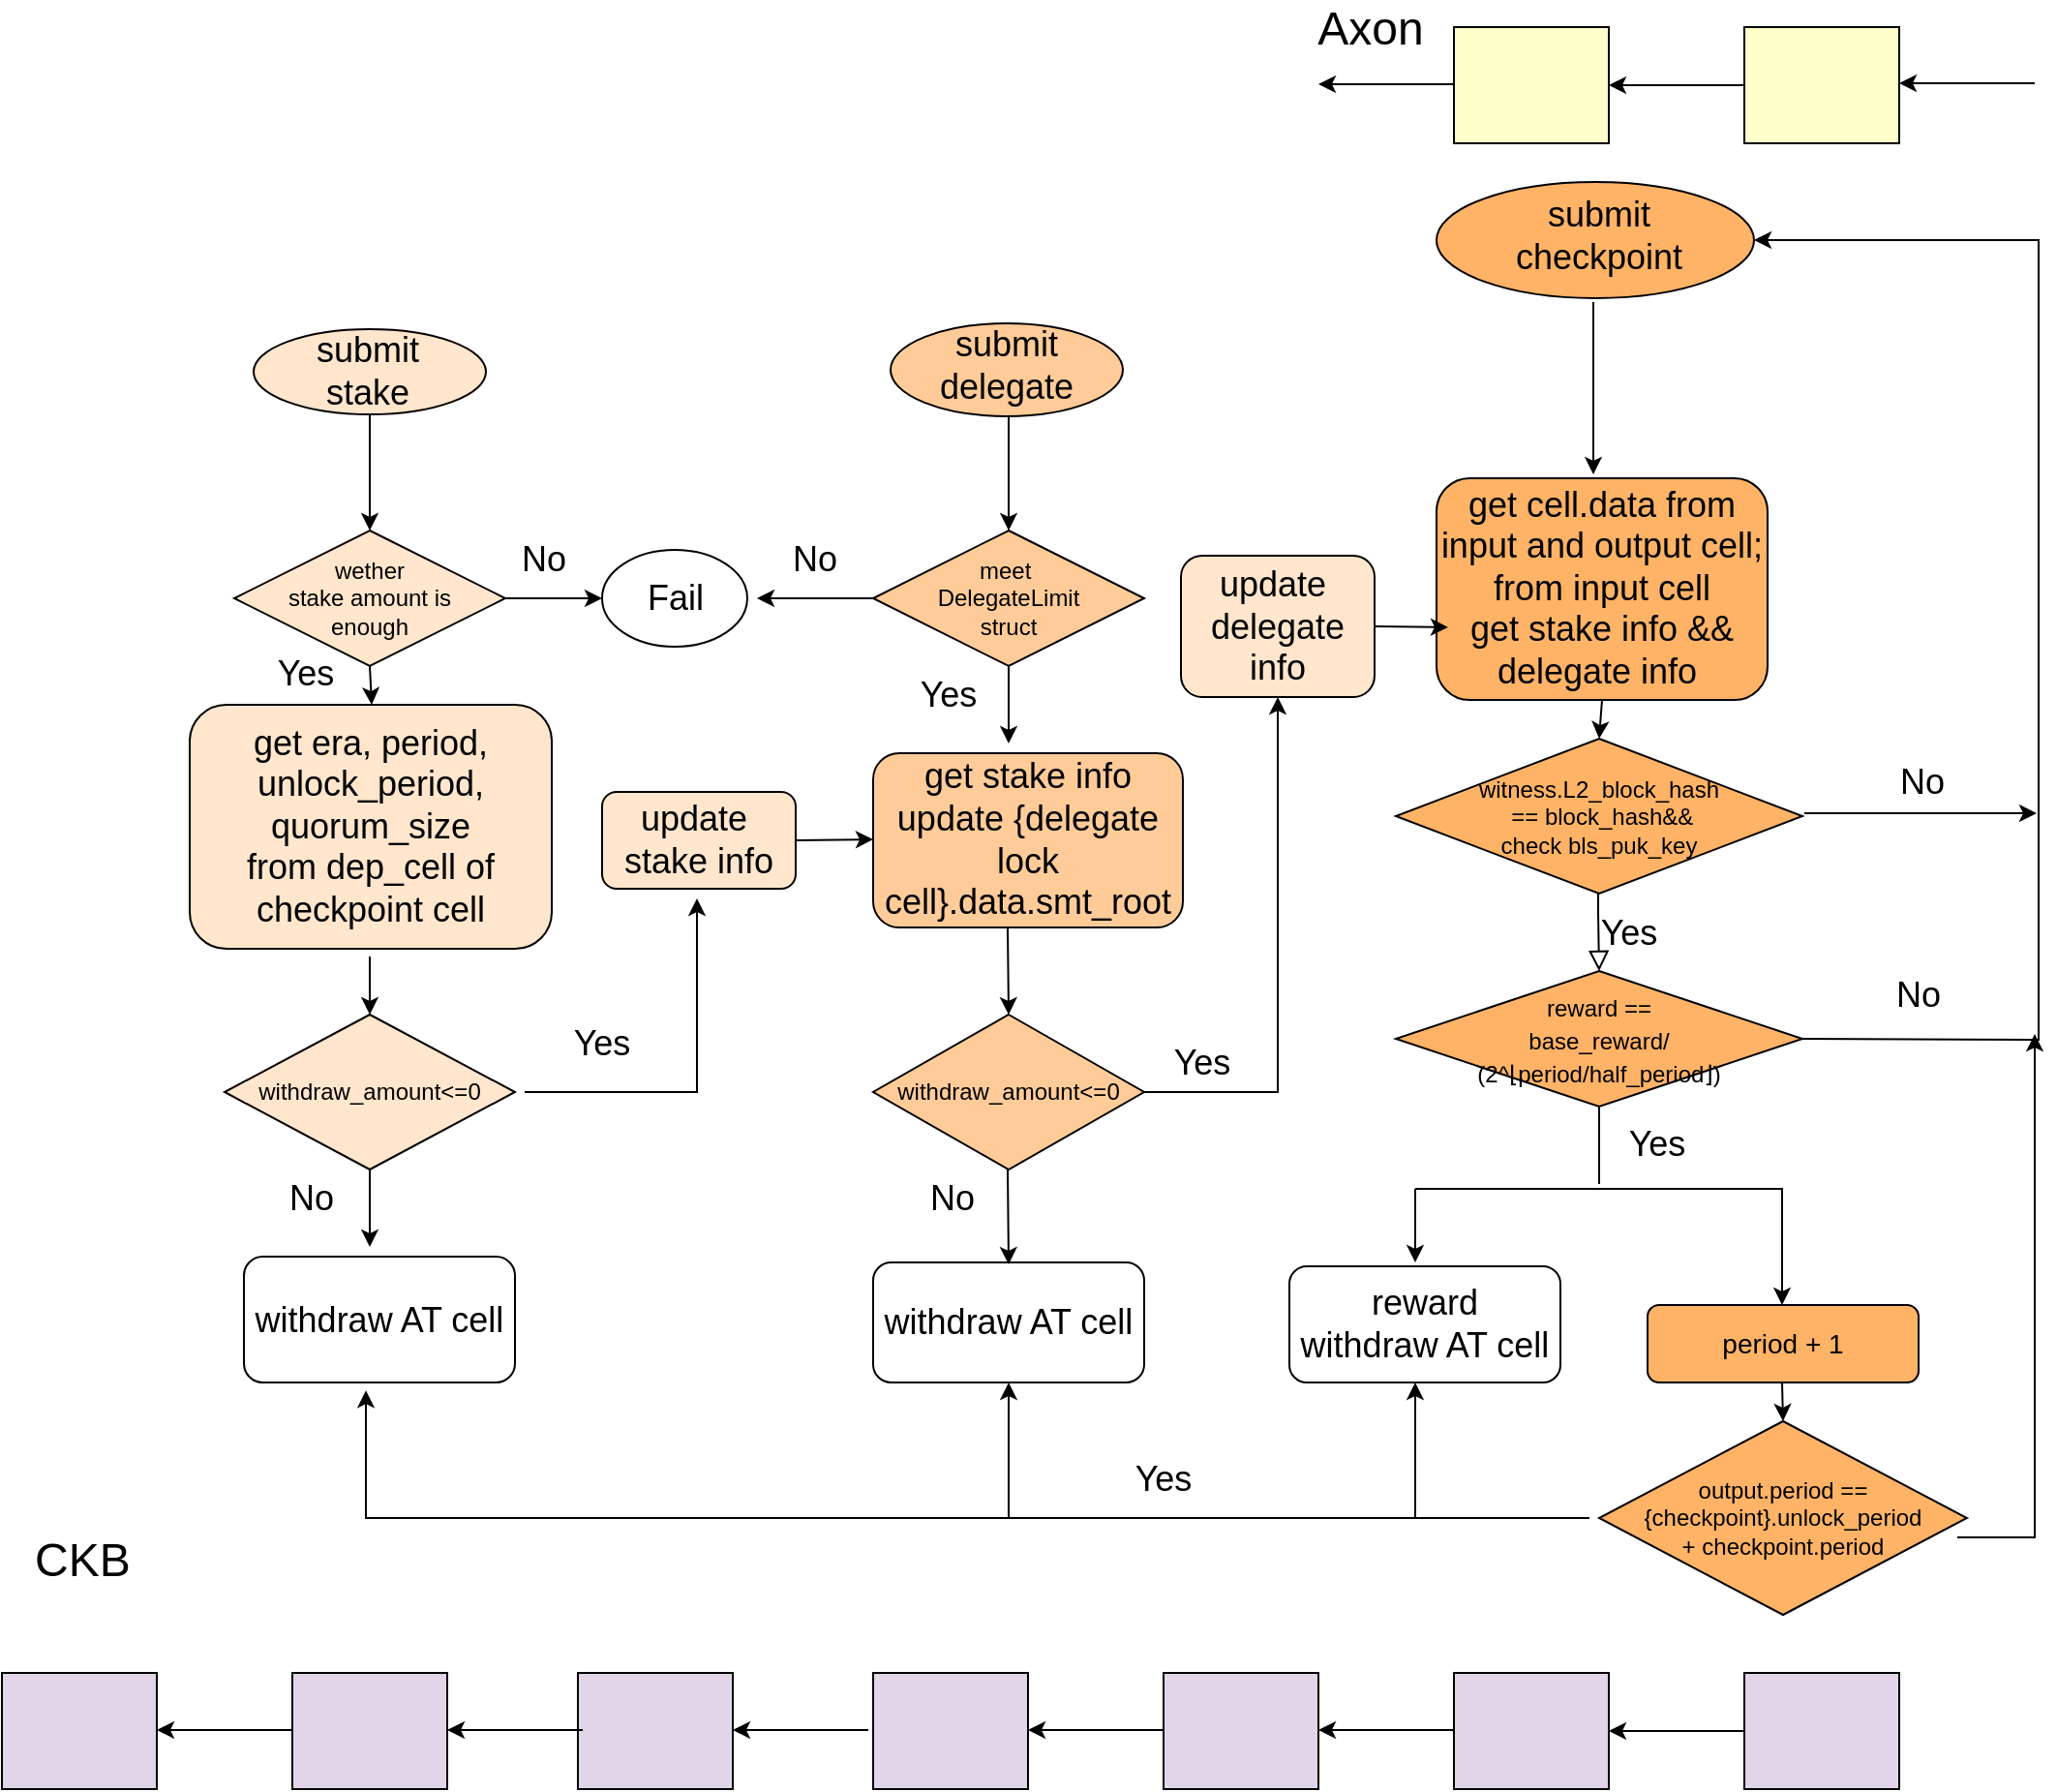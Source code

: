 <mxfile version="20.8.16" type="github">
  <diagram id="C5RBs43oDa-KdzZeNtuy" name="Page-1">
    <mxGraphModel dx="1477" dy="826" grid="0" gridSize="10" guides="0" tooltips="1" connect="1" arrows="1" fold="1" page="0" pageScale="1" pageWidth="827" pageHeight="1169" math="0" shadow="0">
      <root>
        <mxCell id="WIyWlLk6GJQsqaUBKTNV-0" />
        <mxCell id="WIyWlLk6GJQsqaUBKTNV-1" parent="WIyWlLk6GJQsqaUBKTNV-0" />
        <mxCell id="JFZDc9M5QBFUGFOhNHaX-1" value="" style="ellipse;whiteSpace=wrap;html=1;fillColor=#FFB366;" parent="WIyWlLk6GJQsqaUBKTNV-1" vertex="1">
          <mxGeometry x="501" y="-100" width="164" height="60" as="geometry" />
        </mxCell>
        <mxCell id="JFZDc9M5QBFUGFOhNHaX-2" value="&lt;font style=&quot;font-size: 18px;&quot;&gt;submit&lt;br&gt;checkpoint&lt;/font&gt;" style="text;strokeColor=none;align=center;fillColor=none;html=1;verticalAlign=middle;whiteSpace=wrap;rounded=0;" parent="WIyWlLk6GJQsqaUBKTNV-1" vertex="1">
          <mxGeometry x="530" y="-100" width="110" height="56" as="geometry" />
        </mxCell>
        <mxCell id="JFZDc9M5QBFUGFOhNHaX-8" value="" style="rhombus;whiteSpace=wrap;html=1;fillColor=#FFB366;" parent="WIyWlLk6GJQsqaUBKTNV-1" vertex="1">
          <mxGeometry x="480" y="187.5" width="210" height="80" as="geometry" />
        </mxCell>
        <mxCell id="JFZDc9M5QBFUGFOhNHaX-7" value="witness.L2_block_hash&lt;br&gt;&amp;nbsp;==&amp;nbsp;block_hash&amp;amp;&amp;amp;&lt;br&gt;check&amp;nbsp;bls_puk_key" style="text;strokeColor=none;align=center;fillColor=none;html=1;verticalAlign=middle;whiteSpace=wrap;rounded=0;" parent="WIyWlLk6GJQsqaUBKTNV-1" vertex="1">
          <mxGeometry x="500" y="187.5" width="170" height="80" as="geometry" />
        </mxCell>
        <mxCell id="JFZDc9M5QBFUGFOhNHaX-15" value="" style="rhombus;whiteSpace=wrap;html=1;fontSize=14;fillColor=#FFB366;" parent="WIyWlLk6GJQsqaUBKTNV-1" vertex="1">
          <mxGeometry x="480" y="307.5" width="210" height="70" as="geometry" />
        </mxCell>
        <mxCell id="JFZDc9M5QBFUGFOhNHaX-16" value="&lt;font style=&quot;font-size: 12px;&quot;&gt;reward == base_reward/ (2^⌊period/half_period⌋)&lt;/font&gt;" style="text;strokeColor=none;align=center;fillColor=none;html=1;verticalAlign=middle;whiteSpace=wrap;rounded=0;fontSize=14;" parent="WIyWlLk6GJQsqaUBKTNV-1" vertex="1">
          <mxGeometry x="555" y="327.5" width="60" height="30" as="geometry" />
        </mxCell>
        <mxCell id="JFZDc9M5QBFUGFOhNHaX-29" value="&lt;font style=&quot;font-size: 18px;&quot;&gt;Yes&lt;/font&gt;" style="edgeStyle=orthogonalEdgeStyle;rounded=0;html=1;jettySize=auto;orthogonalLoop=1;fontSize=11;endArrow=block;endFill=0;endSize=8;strokeWidth=1;shadow=0;labelBackgroundColor=none;" parent="WIyWlLk6GJQsqaUBKTNV-1" edge="1">
          <mxGeometry x="0.013" y="15" relative="1" as="geometry">
            <mxPoint as="offset" />
            <mxPoint x="584.5" y="267.5" as="sourcePoint" />
            <mxPoint x="585" y="307.5" as="targetPoint" />
            <Array as="points">
              <mxPoint x="585" y="277.5" />
              <mxPoint x="585" y="277.5" />
            </Array>
          </mxGeometry>
        </mxCell>
        <mxCell id="JFZDc9M5QBFUGFOhNHaX-38" value="" style="ellipse;whiteSpace=wrap;html=1;rounded=0;fontFamily=Helvetica;fontSize=12;fontColor=default;fillColor=#FFE6CC;gradientColor=none;" parent="WIyWlLk6GJQsqaUBKTNV-1" vertex="1">
          <mxGeometry x="-110" y="-24" width="120" height="44" as="geometry" />
        </mxCell>
        <mxCell id="JFZDc9M5QBFUGFOhNHaX-39" value="&lt;font style=&quot;font-size: 18px;&quot;&gt;submit&lt;br&gt;stake&lt;/font&gt;" style="text;strokeColor=none;align=center;fillColor=none;html=1;verticalAlign=middle;whiteSpace=wrap;rounded=0;fontSize=12;fontFamily=Helvetica;fontColor=default;" parent="WIyWlLk6GJQsqaUBKTNV-1" vertex="1">
          <mxGeometry x="-81" y="-20" width="60" height="35" as="geometry" />
        </mxCell>
        <mxCell id="JFZDc9M5QBFUGFOhNHaX-41" value="&lt;font style=&quot;&quot;&gt;&lt;font style=&quot;font-size: 18px;&quot;&gt;&lt;font style=&quot;&quot;&gt;get cell.data from&lt;br&gt;input and output cell;&lt;br&gt;&lt;/font&gt;from input cell&lt;br&gt;get stake info &amp;amp;&amp;amp;&lt;br&gt;delegate info&amp;nbsp;&lt;/font&gt;&lt;br&gt;&lt;/font&gt;" style="rounded=1;whiteSpace=wrap;html=1;fontSize=12;glass=0;strokeWidth=1;shadow=0;fillColor=#FFB366;" parent="WIyWlLk6GJQsqaUBKTNV-1" vertex="1">
          <mxGeometry x="501" y="53" width="171" height="114.5" as="geometry" />
        </mxCell>
        <mxCell id="JFZDc9M5QBFUGFOhNHaX-43" value="" style="endArrow=classic;html=1;rounded=0;fontSize=12;" parent="WIyWlLk6GJQsqaUBKTNV-1" edge="1">
          <mxGeometry width="50" height="50" relative="1" as="geometry">
            <mxPoint x="582" y="-38" as="sourcePoint" />
            <mxPoint x="582" y="51" as="targetPoint" />
          </mxGeometry>
        </mxCell>
        <mxCell id="JFZDc9M5QBFUGFOhNHaX-45" value="" style="ellipse;whiteSpace=wrap;html=1;rounded=0;fontFamily=Helvetica;fontSize=12;fontColor=default;fillColor=#FFCC99;gradientColor=none;" parent="WIyWlLk6GJQsqaUBKTNV-1" vertex="1">
          <mxGeometry x="219" y="-27" width="120" height="48" as="geometry" />
        </mxCell>
        <mxCell id="JFZDc9M5QBFUGFOhNHaX-46" value="&lt;font style=&quot;font-size: 18px;&quot;&gt;submit&lt;br&gt;delegate&lt;/font&gt;" style="text;strokeColor=none;align=center;fillColor=none;html=1;verticalAlign=middle;whiteSpace=wrap;rounded=0;fontSize=12;fontFamily=Helvetica;fontColor=default;" parent="WIyWlLk6GJQsqaUBKTNV-1" vertex="1">
          <mxGeometry x="249" y="-22.5" width="60" height="35" as="geometry" />
        </mxCell>
        <mxCell id="JFZDc9M5QBFUGFOhNHaX-50" value="&lt;font style=&quot;&quot;&gt;&lt;font style=&quot;font-size: 18px;&quot;&gt;get&amp;nbsp;era, period, unlock_period,&lt;br&gt;quorum_size&lt;br&gt;from dep_cell of&lt;br&gt;checkpoint cell&lt;/font&gt;&lt;br&gt;&lt;/font&gt;" style="rounded=1;whiteSpace=wrap;html=1;fontSize=12;glass=0;strokeWidth=1;shadow=0;fillColor=#FFE6CC;" parent="WIyWlLk6GJQsqaUBKTNV-1" vertex="1">
          <mxGeometry x="-143" y="170" width="187" height="126" as="geometry" />
        </mxCell>
        <mxCell id="JFZDc9M5QBFUGFOhNHaX-51" value="withdraw_amount&amp;lt;=0" style="rhombus;whiteSpace=wrap;html=1;rounded=0;fontFamily=Helvetica;fontSize=12;fontColor=default;fillColor=#FFE6CC;gradientColor=none;" parent="WIyWlLk6GJQsqaUBKTNV-1" vertex="1">
          <mxGeometry x="-125" y="330" width="150" height="80" as="geometry" />
        </mxCell>
        <mxCell id="JFZDc9M5QBFUGFOhNHaX-53" value="&lt;font style=&quot;&quot;&gt;&lt;font style=&quot;font-size: 18px;&quot;&gt;withdraw AT cell&lt;/font&gt;&lt;br&gt;&lt;/font&gt;" style="rounded=1;whiteSpace=wrap;html=1;fontSize=12;glass=0;strokeWidth=1;shadow=0;" parent="WIyWlLk6GJQsqaUBKTNV-1" vertex="1">
          <mxGeometry x="-115" y="455" width="140" height="65" as="geometry" />
        </mxCell>
        <mxCell id="JFZDc9M5QBFUGFOhNHaX-57" value="&lt;font style=&quot;&quot;&gt;&lt;font style=&quot;font-size: 18px;&quot;&gt;update&amp;nbsp;&lt;br&gt;stake info&lt;/font&gt;&lt;br&gt;&lt;/font&gt;" style="rounded=1;whiteSpace=wrap;html=1;fontSize=12;glass=0;strokeWidth=1;shadow=0;fillColor=#FFE6CC;" parent="WIyWlLk6GJQsqaUBKTNV-1" vertex="1">
          <mxGeometry x="70" y="215" width="100" height="50" as="geometry" />
        </mxCell>
        <mxCell id="JFZDc9M5QBFUGFOhNHaX-58" value="&lt;font style=&quot;&quot;&gt;&lt;font style=&quot;font-size: 18px;&quot;&gt;get stake info&lt;br&gt;update {delegate lock cell}.data.smt_root&lt;/font&gt;&lt;br&gt;&lt;/font&gt;" style="rounded=1;whiteSpace=wrap;html=1;fontSize=12;glass=0;strokeWidth=1;shadow=0;fillColor=#FFCC99;" parent="WIyWlLk6GJQsqaUBKTNV-1" vertex="1">
          <mxGeometry x="210" y="195" width="160" height="90" as="geometry" />
        </mxCell>
        <mxCell id="JFZDc9M5QBFUGFOhNHaX-63" value="" style="endArrow=classic;html=1;rounded=0;fontSize=12;" parent="WIyWlLk6GJQsqaUBKTNV-1" edge="1">
          <mxGeometry width="50" height="50" relative="1" as="geometry">
            <mxPoint x="770" y="600" as="sourcePoint" />
            <mxPoint x="810" y="340" as="targetPoint" />
            <Array as="points">
              <mxPoint x="810" y="600" />
            </Array>
          </mxGeometry>
        </mxCell>
        <mxCell id="JFZDc9M5QBFUGFOhNHaX-64" value="" style="endArrow=classic;html=1;rounded=0;fontSize=12;" parent="WIyWlLk6GJQsqaUBKTNV-1" edge="1">
          <mxGeometry width="50" height="50" relative="1" as="geometry">
            <mxPoint x="170" y="240" as="sourcePoint" />
            <mxPoint x="210" y="239.5" as="targetPoint" />
          </mxGeometry>
        </mxCell>
        <mxCell id="JFZDc9M5QBFUGFOhNHaX-66" value="meet&amp;nbsp;&lt;br&gt;DelegateLimit&lt;br&gt;struct" style="rhombus;whiteSpace=wrap;html=1;rounded=0;fontFamily=Helvetica;fontSize=12;fontColor=default;fillColor=#FFCC99;gradientColor=none;" parent="WIyWlLk6GJQsqaUBKTNV-1" vertex="1">
          <mxGeometry x="210" y="80" width="140" height="70" as="geometry" />
        </mxCell>
        <mxCell id="JFZDc9M5QBFUGFOhNHaX-67" value="" style="endArrow=classic;html=1;rounded=0;fontFamily=Helvetica;fontSize=12;fontColor=default;entryX=0.5;entryY=0;entryDx=0;entryDy=0;" parent="WIyWlLk6GJQsqaUBKTNV-1" target="JFZDc9M5QBFUGFOhNHaX-66" edge="1">
          <mxGeometry width="50" height="50" relative="1" as="geometry">
            <mxPoint x="280" y="21" as="sourcePoint" />
            <mxPoint x="250" y="60" as="targetPoint" />
          </mxGeometry>
        </mxCell>
        <mxCell id="JFZDc9M5QBFUGFOhNHaX-68" value="" style="endArrow=classic;html=1;rounded=0;fontFamily=Helvetica;fontSize=12;fontColor=default;entryX=0.5;entryY=0;entryDx=0;entryDy=0;exitX=0.5;exitY=1;exitDx=0;exitDy=0;" parent="WIyWlLk6GJQsqaUBKTNV-1" edge="1" source="JFZDc9M5QBFUGFOhNHaX-38">
          <mxGeometry width="50" height="50" relative="1" as="geometry">
            <mxPoint x="-50" y="29" as="sourcePoint" />
            <mxPoint x="-50" y="80" as="targetPoint" />
          </mxGeometry>
        </mxCell>
        <mxCell id="JFZDc9M5QBFUGFOhNHaX-71" value="" style="ellipse;whiteSpace=wrap;html=1;rounded=0;fontFamily=Helvetica;fontSize=12;fontColor=default;fillColor=#FFFFFF;gradientColor=none;" parent="WIyWlLk6GJQsqaUBKTNV-1" vertex="1">
          <mxGeometry x="70" y="90" width="75" height="50" as="geometry" />
        </mxCell>
        <mxCell id="JFZDc9M5QBFUGFOhNHaX-72" value="&lt;font style=&quot;font-size: 18px;&quot;&gt;Fail&lt;/font&gt;" style="text;strokeColor=none;align=center;fillColor=none;html=1;verticalAlign=middle;whiteSpace=wrap;rounded=0;fontSize=12;fontFamily=Helvetica;fontColor=default;" parent="WIyWlLk6GJQsqaUBKTNV-1" vertex="1">
          <mxGeometry x="77.5" y="100" width="60" height="30" as="geometry" />
        </mxCell>
        <mxCell id="JFZDc9M5QBFUGFOhNHaX-76" value="" style="endArrow=classic;html=1;rounded=0;fontSize=12;entryX=0.5;entryY=0;entryDx=0;entryDy=0;" parent="WIyWlLk6GJQsqaUBKTNV-1" target="JFZDc9M5QBFUGFOhNHaX-51" edge="1">
          <mxGeometry width="50" height="50" relative="1" as="geometry">
            <mxPoint x="-50" y="300" as="sourcePoint" />
            <mxPoint x="-50" y="200" as="targetPoint" />
          </mxGeometry>
        </mxCell>
        <mxCell id="JFZDc9M5QBFUGFOhNHaX-77" value="withdraw_amount&amp;lt;=0" style="rhombus;whiteSpace=wrap;html=1;rounded=0;fontFamily=Helvetica;fontSize=12;fontColor=default;fillColor=#FFCC99;gradientColor=none;" parent="WIyWlLk6GJQsqaUBKTNV-1" vertex="1">
          <mxGeometry x="210" y="330" width="140" height="80" as="geometry" />
        </mxCell>
        <mxCell id="JFZDc9M5QBFUGFOhNHaX-78" value="&lt;font style=&quot;font-size: 18px;&quot;&gt;Yes&lt;/font&gt;" style="text;strokeColor=none;align=center;fillColor=none;html=1;verticalAlign=middle;whiteSpace=wrap;rounded=0;fontSize=12;fontFamily=Helvetica;fontColor=default;" parent="WIyWlLk6GJQsqaUBKTNV-1" vertex="1">
          <mxGeometry x="350" y="340" width="60" height="30" as="geometry" />
        </mxCell>
        <mxCell id="JFZDc9M5QBFUGFOhNHaX-79" value="" style="endArrow=classic;html=1;rounded=0;fontSize=12;" parent="WIyWlLk6GJQsqaUBKTNV-1" edge="1">
          <mxGeometry width="50" height="50" relative="1" as="geometry">
            <mxPoint x="279.5" y="285" as="sourcePoint" />
            <mxPoint x="280" y="330" as="targetPoint" />
          </mxGeometry>
        </mxCell>
        <mxCell id="JFZDc9M5QBFUGFOhNHaX-81" value="&lt;font style=&quot;&quot;&gt;&lt;font style=&quot;font-size: 18px;&quot;&gt;withdraw AT cell&lt;/font&gt;&lt;br&gt;&lt;/font&gt;" style="rounded=1;whiteSpace=wrap;html=1;fontSize=12;glass=0;strokeWidth=1;shadow=0;" parent="WIyWlLk6GJQsqaUBKTNV-1" vertex="1">
          <mxGeometry x="210" y="458" width="140" height="62" as="geometry" />
        </mxCell>
        <mxCell id="JFZDc9M5QBFUGFOhNHaX-82" value="" style="endArrow=classic;html=1;rounded=0;fontSize=12;entryX=0.5;entryY=1;entryDx=0;entryDy=0;" parent="WIyWlLk6GJQsqaUBKTNV-1" target="JFZDc9M5QBFUGFOhNHaX-81" edge="1">
          <mxGeometry width="50" height="50" relative="1" as="geometry">
            <mxPoint x="280" y="590" as="sourcePoint" />
            <mxPoint x="-290" y="500" as="targetPoint" />
          </mxGeometry>
        </mxCell>
        <mxCell id="JFZDc9M5QBFUGFOhNHaX-83" value="" style="rhombus;whiteSpace=wrap;html=1;rounded=0;fontFamily=Helvetica;fontSize=12;fontColor=default;fillColor=#FFB366;gradientColor=none;" parent="WIyWlLk6GJQsqaUBKTNV-1" vertex="1">
          <mxGeometry x="585" y="540" width="190" height="100" as="geometry" />
        </mxCell>
        <mxCell id="JFZDc9M5QBFUGFOhNHaX-86" value="&lt;font style=&quot;font-size: 18px;&quot;&gt;Yes&lt;/font&gt;" style="text;strokeColor=none;align=center;fillColor=none;html=1;verticalAlign=middle;whiteSpace=wrap;rounded=0;fontSize=12;fontFamily=Helvetica;fontColor=default;" parent="WIyWlLk6GJQsqaUBKTNV-1" vertex="1">
          <mxGeometry x="330" y="555" width="60" height="30" as="geometry" />
        </mxCell>
        <mxCell id="JFZDc9M5QBFUGFOhNHaX-97" value="" style="rounded=0;whiteSpace=wrap;html=1;fontFamily=Helvetica;fontSize=12;fontColor=default;fillColor=#FFFFCC;gradientColor=none;" parent="WIyWlLk6GJQsqaUBKTNV-1" vertex="1">
          <mxGeometry x="510" y="-180" width="80" height="60" as="geometry" />
        </mxCell>
        <mxCell id="JFZDc9M5QBFUGFOhNHaX-98" value="" style="rounded=0;whiteSpace=wrap;html=1;fontFamily=Helvetica;fontSize=12;fontColor=default;fillColor=#FFFFCC;gradientColor=none;" parent="WIyWlLk6GJQsqaUBKTNV-1" vertex="1">
          <mxGeometry x="660" y="-180" width="80" height="60" as="geometry" />
        </mxCell>
        <mxCell id="JFZDc9M5QBFUGFOhNHaX-105" value="" style="endArrow=classic;html=1;rounded=0;fontFamily=Helvetica;fontSize=12;fontColor=default;" parent="WIyWlLk6GJQsqaUBKTNV-1" edge="1">
          <mxGeometry width="50" height="50" relative="1" as="geometry">
            <mxPoint x="510" y="-150.5" as="sourcePoint" />
            <mxPoint x="440" y="-150.5" as="targetPoint" />
          </mxGeometry>
        </mxCell>
        <mxCell id="JFZDc9M5QBFUGFOhNHaX-106" value="" style="endArrow=classic;html=1;rounded=0;fontFamily=Helvetica;fontSize=12;fontColor=default;" parent="WIyWlLk6GJQsqaUBKTNV-1" edge="1">
          <mxGeometry width="50" height="50" relative="1" as="geometry">
            <mxPoint x="660" y="-150" as="sourcePoint" />
            <mxPoint x="590" y="-150" as="targetPoint" />
          </mxGeometry>
        </mxCell>
        <mxCell id="JFZDc9M5QBFUGFOhNHaX-107" value="&lt;font style=&quot;font-size: 24px;&quot;&gt;Axon&lt;/font&gt;" style="text;strokeColor=none;align=center;fillColor=none;html=1;verticalAlign=middle;whiteSpace=wrap;rounded=0;fontSize=12;fontFamily=Helvetica;fontColor=default;" parent="WIyWlLk6GJQsqaUBKTNV-1" vertex="1">
          <mxGeometry x="437" y="-194" width="60" height="30" as="geometry" />
        </mxCell>
        <mxCell id="JFZDc9M5QBFUGFOhNHaX-109" value="" style="rounded=0;whiteSpace=wrap;html=1;fontFamily=Helvetica;fontSize=12;fontColor=default;fillColor=#E1D5E7;gradientColor=none;" parent="WIyWlLk6GJQsqaUBKTNV-1" vertex="1">
          <mxGeometry x="-240" y="670" width="80" height="60" as="geometry" />
        </mxCell>
        <mxCell id="JFZDc9M5QBFUGFOhNHaX-110" value="" style="rounded=0;whiteSpace=wrap;html=1;fontFamily=Helvetica;fontSize=12;fontColor=default;fillColor=#E1D5E7;gradientColor=none;" parent="WIyWlLk6GJQsqaUBKTNV-1" vertex="1">
          <mxGeometry x="-90" y="670" width="80" height="60" as="geometry" />
        </mxCell>
        <mxCell id="JFZDc9M5QBFUGFOhNHaX-111" value="" style="rounded=0;whiteSpace=wrap;html=1;fontFamily=Helvetica;fontSize=12;fontColor=default;fillColor=#E1D5E7;gradientColor=none;" parent="WIyWlLk6GJQsqaUBKTNV-1" vertex="1">
          <mxGeometry x="57.5" y="670" width="80" height="60" as="geometry" />
        </mxCell>
        <mxCell id="JFZDc9M5QBFUGFOhNHaX-112" value="" style="rounded=0;whiteSpace=wrap;html=1;fontFamily=Helvetica;fontSize=12;fontColor=default;fillColor=#E1D5E7;gradientColor=none;" parent="WIyWlLk6GJQsqaUBKTNV-1" vertex="1">
          <mxGeometry x="210" y="670" width="80" height="60" as="geometry" />
        </mxCell>
        <mxCell id="JFZDc9M5QBFUGFOhNHaX-113" value="" style="rounded=0;whiteSpace=wrap;html=1;fontFamily=Helvetica;fontSize=12;fontColor=default;fillColor=#E1D5E7;gradientColor=none;" parent="WIyWlLk6GJQsqaUBKTNV-1" vertex="1">
          <mxGeometry x="360" y="670" width="80" height="60" as="geometry" />
        </mxCell>
        <mxCell id="JFZDc9M5QBFUGFOhNHaX-114" value="" style="rounded=0;whiteSpace=wrap;html=1;fontFamily=Helvetica;fontSize=12;fontColor=default;fillColor=#E1D5E7;gradientColor=none;" parent="WIyWlLk6GJQsqaUBKTNV-1" vertex="1">
          <mxGeometry x="510" y="670" width="80" height="60" as="geometry" />
        </mxCell>
        <mxCell id="JFZDc9M5QBFUGFOhNHaX-115" value="" style="rounded=0;whiteSpace=wrap;html=1;fontFamily=Helvetica;fontSize=12;fontColor=default;fillColor=#E1D5E7;gradientColor=none;" parent="WIyWlLk6GJQsqaUBKTNV-1" vertex="1">
          <mxGeometry x="660" y="670" width="80" height="60" as="geometry" />
        </mxCell>
        <mxCell id="JFZDc9M5QBFUGFOhNHaX-117" value="" style="endArrow=classic;html=1;rounded=0;fontFamily=Helvetica;fontSize=12;fontColor=default;" parent="WIyWlLk6GJQsqaUBKTNV-1" edge="1">
          <mxGeometry width="50" height="50" relative="1" as="geometry">
            <mxPoint x="-90" y="699.5" as="sourcePoint" />
            <mxPoint x="-160" y="699.5" as="targetPoint" />
          </mxGeometry>
        </mxCell>
        <mxCell id="JFZDc9M5QBFUGFOhNHaX-118" value="" style="endArrow=classic;html=1;rounded=0;fontFamily=Helvetica;fontSize=12;fontColor=default;" parent="WIyWlLk6GJQsqaUBKTNV-1" edge="1">
          <mxGeometry width="50" height="50" relative="1" as="geometry">
            <mxPoint x="60" y="699.5" as="sourcePoint" />
            <mxPoint x="-10" y="699.5" as="targetPoint" />
          </mxGeometry>
        </mxCell>
        <mxCell id="JFZDc9M5QBFUGFOhNHaX-119" value="" style="endArrow=classic;html=1;rounded=0;fontFamily=Helvetica;fontSize=12;fontColor=default;" parent="WIyWlLk6GJQsqaUBKTNV-1" edge="1">
          <mxGeometry width="50" height="50" relative="1" as="geometry">
            <mxPoint x="207.5" y="699.5" as="sourcePoint" />
            <mxPoint x="137.5" y="699.5" as="targetPoint" />
          </mxGeometry>
        </mxCell>
        <mxCell id="JFZDc9M5QBFUGFOhNHaX-120" value="" style="endArrow=classic;html=1;rounded=0;fontFamily=Helvetica;fontSize=12;fontColor=default;" parent="WIyWlLk6GJQsqaUBKTNV-1" edge="1">
          <mxGeometry width="50" height="50" relative="1" as="geometry">
            <mxPoint x="360" y="699.5" as="sourcePoint" />
            <mxPoint x="290" y="699.5" as="targetPoint" />
          </mxGeometry>
        </mxCell>
        <mxCell id="JFZDc9M5QBFUGFOhNHaX-121" value="" style="endArrow=classic;html=1;rounded=0;fontFamily=Helvetica;fontSize=12;fontColor=default;" parent="WIyWlLk6GJQsqaUBKTNV-1" edge="1">
          <mxGeometry width="50" height="50" relative="1" as="geometry">
            <mxPoint x="510" y="699.5" as="sourcePoint" />
            <mxPoint x="440" y="699.5" as="targetPoint" />
          </mxGeometry>
        </mxCell>
        <mxCell id="JFZDc9M5QBFUGFOhNHaX-122" value="" style="endArrow=classic;html=1;rounded=0;fontFamily=Helvetica;fontSize=12;fontColor=default;" parent="WIyWlLk6GJQsqaUBKTNV-1" edge="1">
          <mxGeometry width="50" height="50" relative="1" as="geometry">
            <mxPoint x="660" y="700" as="sourcePoint" />
            <mxPoint x="590" y="700" as="targetPoint" />
          </mxGeometry>
        </mxCell>
        <mxCell id="JFZDc9M5QBFUGFOhNHaX-123" value="CKB&amp;nbsp;" style="text;strokeColor=none;align=center;fillColor=none;html=1;verticalAlign=middle;whiteSpace=wrap;rounded=0;fontSize=24;fontFamily=Helvetica;fontColor=default;" parent="WIyWlLk6GJQsqaUBKTNV-1" vertex="1">
          <mxGeometry x="-225" y="597" width="60" height="30" as="geometry" />
        </mxCell>
        <mxCell id="JFZDc9M5QBFUGFOhNHaX-124" value="&lt;font style=&quot;font-size: 14px;&quot;&gt;period + 1&lt;br&gt;&lt;/font&gt;" style="rounded=1;whiteSpace=wrap;html=1;fontSize=12;glass=0;strokeWidth=1;shadow=0;fillColor=#FFB366;" parent="WIyWlLk6GJQsqaUBKTNV-1" vertex="1">
          <mxGeometry x="610" y="480" width="140" height="40" as="geometry" />
        </mxCell>
        <mxCell id="JFZDc9M5QBFUGFOhNHaX-125" value="&lt;font style=&quot;&quot;&gt;&lt;font style=&quot;font-size: 18px;&quot;&gt;reward&lt;br&gt;withdraw AT cell&lt;/font&gt;&lt;br&gt;&lt;/font&gt;" style="rounded=1;whiteSpace=wrap;html=1;fontSize=12;glass=0;strokeWidth=1;shadow=0;" parent="WIyWlLk6GJQsqaUBKTNV-1" vertex="1">
          <mxGeometry x="425" y="460" width="140" height="60" as="geometry" />
        </mxCell>
        <mxCell id="JFZDc9M5QBFUGFOhNHaX-126" value="" style="endArrow=classic;html=1;rounded=0;fontSize=12;" parent="WIyWlLk6GJQsqaUBKTNV-1" edge="1">
          <mxGeometry width="50" height="50" relative="1" as="geometry">
            <mxPoint x="490" y="590" as="sourcePoint" />
            <mxPoint x="490" y="520" as="targetPoint" />
          </mxGeometry>
        </mxCell>
        <mxCell id="JFZDc9M5QBFUGFOhNHaX-127" value="" style="endArrow=classic;html=1;rounded=0;fontSize=12;entryX=0.45;entryY=1.063;entryDx=0;entryDy=0;entryPerimeter=0;" parent="WIyWlLk6GJQsqaUBKTNV-1" target="JFZDc9M5QBFUGFOhNHaX-53" edge="1">
          <mxGeometry width="50" height="50" relative="1" as="geometry">
            <mxPoint x="580" y="590" as="sourcePoint" />
            <mxPoint x="-50" y="590" as="targetPoint" />
            <Array as="points">
              <mxPoint x="-52" y="590" />
            </Array>
          </mxGeometry>
        </mxCell>
        <mxCell id="JFZDc9M5QBFUGFOhNHaX-129" value="" style="endArrow=classic;html=1;rounded=0;fontSize=12;" parent="WIyWlLk6GJQsqaUBKTNV-1" edge="1">
          <mxGeometry width="50" height="50" relative="1" as="geometry">
            <mxPoint x="279.5" y="410" as="sourcePoint" />
            <mxPoint x="280" y="459" as="targetPoint" />
          </mxGeometry>
        </mxCell>
        <mxCell id="JFZDc9M5QBFUGFOhNHaX-85" value="output.period == {checkpoint}.unlock_period + checkpoint.period" style="text;strokeColor=none;align=center;fillColor=none;html=1;verticalAlign=middle;whiteSpace=wrap;rounded=0;fontSize=12;fontFamily=Helvetica;fontColor=default;" parent="WIyWlLk6GJQsqaUBKTNV-1" vertex="1">
          <mxGeometry x="650" y="575" width="60" height="30" as="geometry" />
        </mxCell>
        <mxCell id="JFZDc9M5QBFUGFOhNHaX-132" value="" style="endArrow=none;html=1;rounded=0;fontFamily=Helvetica;fontSize=24;fontColor=default;" parent="WIyWlLk6GJQsqaUBKTNV-1" edge="1">
          <mxGeometry width="50" height="50" relative="1" as="geometry">
            <mxPoint x="585" y="417.5" as="sourcePoint" />
            <mxPoint x="585" y="377.5" as="targetPoint" />
          </mxGeometry>
        </mxCell>
        <mxCell id="JFZDc9M5QBFUGFOhNHaX-133" value="" style="endArrow=none;html=1;rounded=0;fontFamily=Helvetica;fontSize=24;fontColor=default;" parent="WIyWlLk6GJQsqaUBKTNV-1" edge="1">
          <mxGeometry width="50" height="50" relative="1" as="geometry">
            <mxPoint x="680" y="420" as="sourcePoint" />
            <mxPoint x="490" y="420" as="targetPoint" />
          </mxGeometry>
        </mxCell>
        <mxCell id="JFZDc9M5QBFUGFOhNHaX-136" value="" style="endArrow=classic;html=1;rounded=0;fontSize=12;" parent="WIyWlLk6GJQsqaUBKTNV-1" edge="1">
          <mxGeometry width="50" height="50" relative="1" as="geometry">
            <mxPoint x="490" y="420" as="sourcePoint" />
            <mxPoint x="490" y="458" as="targetPoint" />
          </mxGeometry>
        </mxCell>
        <mxCell id="JFZDc9M5QBFUGFOhNHaX-137" value="" style="endArrow=classic;html=1;rounded=0;fontSize=12;" parent="WIyWlLk6GJQsqaUBKTNV-1" edge="1">
          <mxGeometry width="50" height="50" relative="1" as="geometry">
            <mxPoint x="679.5" y="420" as="sourcePoint" />
            <mxPoint x="679.5" y="480" as="targetPoint" />
          </mxGeometry>
        </mxCell>
        <mxCell id="JFZDc9M5QBFUGFOhNHaX-138" value="" style="endArrow=classic;html=1;rounded=0;fontSize=12;" parent="WIyWlLk6GJQsqaUBKTNV-1" edge="1">
          <mxGeometry width="50" height="50" relative="1" as="geometry">
            <mxPoint x="679.5" y="520" as="sourcePoint" />
            <mxPoint x="680" y="540" as="targetPoint" />
          </mxGeometry>
        </mxCell>
        <mxCell id="JFZDc9M5QBFUGFOhNHaX-139" value="&lt;font style=&quot;font-size: 18px;&quot;&gt;Yes&lt;/font&gt;" style="text;strokeColor=none;align=center;fillColor=none;html=1;verticalAlign=middle;whiteSpace=wrap;rounded=0;fontSize=24;fontFamily=Helvetica;fontColor=default;" parent="WIyWlLk6GJQsqaUBKTNV-1" vertex="1">
          <mxGeometry x="585" y="380" width="60" height="30" as="geometry" />
        </mxCell>
        <mxCell id="JFZDc9M5QBFUGFOhNHaX-140" value="" style="endArrow=classic;html=1;rounded=0;fontFamily=Helvetica;fontSize=18;fontColor=default;exitX=1;exitY=0.5;exitDx=0;exitDy=0;entryX=1;entryY=0.5;entryDx=0;entryDy=0;" parent="WIyWlLk6GJQsqaUBKTNV-1" source="JFZDc9M5QBFUGFOhNHaX-15" target="JFZDc9M5QBFUGFOhNHaX-1" edge="1">
          <mxGeometry width="50" height="50" relative="1" as="geometry">
            <mxPoint x="865" y="-17" as="sourcePoint" />
            <mxPoint x="915" y="-67" as="targetPoint" />
            <Array as="points">
              <mxPoint x="812" y="343" />
              <mxPoint x="812" y="-70" />
            </Array>
          </mxGeometry>
        </mxCell>
        <mxCell id="JFZDc9M5QBFUGFOhNHaX-141" value="No" style="text;strokeColor=none;align=center;fillColor=none;html=1;verticalAlign=middle;whiteSpace=wrap;rounded=0;fontSize=18;fontFamily=Helvetica;fontColor=default;" parent="WIyWlLk6GJQsqaUBKTNV-1" vertex="1">
          <mxGeometry x="720" y="305" width="60" height="30" as="geometry" />
        </mxCell>
        <mxCell id="JFZDc9M5QBFUGFOhNHaX-142" value="" style="endArrow=classic;html=1;rounded=0;fontFamily=Helvetica;fontSize=18;fontColor=default;" parent="WIyWlLk6GJQsqaUBKTNV-1" edge="1">
          <mxGeometry width="50" height="50" relative="1" as="geometry">
            <mxPoint x="691" y="226" as="sourcePoint" />
            <mxPoint x="811" y="226" as="targetPoint" />
          </mxGeometry>
        </mxCell>
        <mxCell id="JFZDc9M5QBFUGFOhNHaX-143" value="No" style="text;strokeColor=none;align=center;fillColor=none;html=1;verticalAlign=middle;whiteSpace=wrap;rounded=0;fontSize=18;fontFamily=Helvetica;fontColor=default;" parent="WIyWlLk6GJQsqaUBKTNV-1" vertex="1">
          <mxGeometry x="722" y="195" width="60" height="30" as="geometry" />
        </mxCell>
        <mxCell id="JFZDc9M5QBFUGFOhNHaX-144" value="No" style="text;strokeColor=none;align=center;fillColor=none;html=1;verticalAlign=middle;whiteSpace=wrap;rounded=0;fontSize=18;fontFamily=Helvetica;fontColor=default;" parent="WIyWlLk6GJQsqaUBKTNV-1" vertex="1">
          <mxGeometry x="221" y="410" width="60" height="30" as="geometry" />
        </mxCell>
        <mxCell id="JFZDc9M5QBFUGFOhNHaX-145" value="" style="endArrow=classic;html=1;rounded=0;fontFamily=Helvetica;fontSize=18;fontColor=default;exitX=0;exitY=1;exitDx=0;exitDy=0;" parent="WIyWlLk6GJQsqaUBKTNV-1" source="JFZDc9M5QBFUGFOhNHaX-78" edge="1">
          <mxGeometry width="50" height="50" relative="1" as="geometry">
            <mxPoint x="409" y="286" as="sourcePoint" />
            <mxPoint x="419" y="166" as="targetPoint" />
            <Array as="points">
              <mxPoint x="419" y="370" />
            </Array>
          </mxGeometry>
        </mxCell>
        <mxCell id="JFZDc9M5QBFUGFOhNHaX-146" value="&lt;font style=&quot;&quot;&gt;&lt;font style=&quot;font-size: 18px;&quot;&gt;update&amp;nbsp;&lt;br&gt;delegate info&lt;/font&gt;&lt;br&gt;&lt;/font&gt;" style="rounded=1;whiteSpace=wrap;html=1;fontSize=12;glass=0;strokeWidth=1;shadow=0;fillColor=#FFE6CC;" parent="WIyWlLk6GJQsqaUBKTNV-1" vertex="1">
          <mxGeometry x="369" y="93" width="100" height="73" as="geometry" />
        </mxCell>
        <mxCell id="JFZDc9M5QBFUGFOhNHaX-147" value="" style="endArrow=classic;html=1;rounded=0;fontFamily=Helvetica;fontSize=18;fontColor=default;exitX=1;exitY=0.5;exitDx=0;exitDy=0;" parent="WIyWlLk6GJQsqaUBKTNV-1" source="JFZDc9M5QBFUGFOhNHaX-146" edge="1">
          <mxGeometry width="50" height="50" relative="1" as="geometry">
            <mxPoint x="409" y="266" as="sourcePoint" />
            <mxPoint x="507" y="130" as="targetPoint" />
          </mxGeometry>
        </mxCell>
        <mxCell id="JFZDc9M5QBFUGFOhNHaX-148" value="" style="endArrow=classic;html=1;rounded=0;fontFamily=Helvetica;fontSize=18;fontColor=default;exitX=0.5;exitY=1;exitDx=0;exitDy=0;entryX=0.5;entryY=0;entryDx=0;entryDy=0;" parent="WIyWlLk6GJQsqaUBKTNV-1" source="JFZDc9M5QBFUGFOhNHaX-41" target="JFZDc9M5QBFUGFOhNHaX-7" edge="1">
          <mxGeometry width="50" height="50" relative="1" as="geometry">
            <mxPoint x="921" y="80" as="sourcePoint" />
            <mxPoint x="994" y="-79" as="targetPoint" />
          </mxGeometry>
        </mxCell>
        <mxCell id="7z3XC0xwupIhCDAQMcgr-0" value="No" style="text;strokeColor=none;align=center;fillColor=none;html=1;verticalAlign=middle;whiteSpace=wrap;rounded=0;fontSize=18;fontFamily=Helvetica;fontColor=default;" parent="WIyWlLk6GJQsqaUBKTNV-1" vertex="1">
          <mxGeometry x="-110" y="410" width="60" height="30" as="geometry" />
        </mxCell>
        <mxCell id="7z3XC0xwupIhCDAQMcgr-1" value="" style="endArrow=classic;html=1;rounded=0;fontSize=12;" parent="WIyWlLk6GJQsqaUBKTNV-1" edge="1">
          <mxGeometry width="50" height="50" relative="1" as="geometry">
            <mxPoint x="-50" y="410" as="sourcePoint" />
            <mxPoint x="-50" y="450" as="targetPoint" />
          </mxGeometry>
        </mxCell>
        <mxCell id="7z3XC0xwupIhCDAQMcgr-2" value="" style="endArrow=classic;html=1;rounded=0;fontFamily=Helvetica;fontSize=18;fontColor=default;" parent="WIyWlLk6GJQsqaUBKTNV-1" edge="1">
          <mxGeometry width="50" height="50" relative="1" as="geometry">
            <mxPoint x="30" y="370" as="sourcePoint" />
            <mxPoint x="119" y="270" as="targetPoint" />
            <Array as="points">
              <mxPoint x="119" y="370" />
            </Array>
          </mxGeometry>
        </mxCell>
        <mxCell id="7z3XC0xwupIhCDAQMcgr-3" value="&lt;font style=&quot;font-size: 18px;&quot;&gt;Yes&lt;/font&gt;" style="text;strokeColor=none;align=center;fillColor=none;html=1;verticalAlign=middle;whiteSpace=wrap;rounded=0;fontSize=12;fontFamily=Helvetica;fontColor=default;" parent="WIyWlLk6GJQsqaUBKTNV-1" vertex="1">
          <mxGeometry x="40" y="330" width="60" height="30" as="geometry" />
        </mxCell>
        <mxCell id="7z3XC0xwupIhCDAQMcgr-6" value="&lt;font style=&quot;font-size: 18px;&quot;&gt;Yes&lt;/font&gt;" style="text;strokeColor=none;align=center;fillColor=none;html=1;verticalAlign=middle;whiteSpace=wrap;rounded=0;fontSize=12;fontFamily=Helvetica;fontColor=default;" parent="WIyWlLk6GJQsqaUBKTNV-1" vertex="1">
          <mxGeometry x="-113" y="139" width="60" height="30" as="geometry" />
        </mxCell>
        <mxCell id="7z3XC0xwupIhCDAQMcgr-7" value="&lt;font style=&quot;font-size: 18px;&quot;&gt;Yes&lt;/font&gt;" style="text;strokeColor=none;align=center;fillColor=none;html=1;verticalAlign=middle;whiteSpace=wrap;rounded=0;fontSize=12;fontFamily=Helvetica;fontColor=default;" parent="WIyWlLk6GJQsqaUBKTNV-1" vertex="1">
          <mxGeometry x="219" y="150" width="60" height="30" as="geometry" />
        </mxCell>
        <mxCell id="7z3XC0xwupIhCDAQMcgr-8" value="" style="endArrow=classic;html=1;rounded=0;fontSize=12;" parent="WIyWlLk6GJQsqaUBKTNV-1" edge="1">
          <mxGeometry width="50" height="50" relative="1" as="geometry">
            <mxPoint x="-50" y="150" as="sourcePoint" />
            <mxPoint x="-49" y="170" as="targetPoint" />
          </mxGeometry>
        </mxCell>
        <mxCell id="7z3XC0xwupIhCDAQMcgr-9" value="" style="endArrow=classic;html=1;rounded=0;fontSize=12;" parent="WIyWlLk6GJQsqaUBKTNV-1" edge="1">
          <mxGeometry width="50" height="50" relative="1" as="geometry">
            <mxPoint x="280" y="150" as="sourcePoint" />
            <mxPoint x="280" y="190" as="targetPoint" />
          </mxGeometry>
        </mxCell>
        <mxCell id="7z3XC0xwupIhCDAQMcgr-10" value="No" style="text;strokeColor=none;align=center;fillColor=none;html=1;verticalAlign=middle;whiteSpace=wrap;rounded=0;fontSize=18;fontFamily=Helvetica;fontColor=default;" parent="WIyWlLk6GJQsqaUBKTNV-1" vertex="1">
          <mxGeometry x="10" y="80" width="60" height="30" as="geometry" />
        </mxCell>
        <mxCell id="7z3XC0xwupIhCDAQMcgr-11" value="No" style="text;strokeColor=none;align=center;fillColor=none;html=1;verticalAlign=middle;whiteSpace=wrap;rounded=0;fontSize=18;fontFamily=Helvetica;fontColor=default;" parent="WIyWlLk6GJQsqaUBKTNV-1" vertex="1">
          <mxGeometry x="150" y="80" width="60" height="30" as="geometry" />
        </mxCell>
        <mxCell id="7z3XC0xwupIhCDAQMcgr-12" value="" style="endArrow=classic;html=1;rounded=0;fontFamily=Helvetica;fontSize=18;fontColor=default;" parent="WIyWlLk6GJQsqaUBKTNV-1" edge="1">
          <mxGeometry width="50" height="50" relative="1" as="geometry">
            <mxPoint x="20" y="115" as="sourcePoint" />
            <mxPoint x="70" y="115" as="targetPoint" />
          </mxGeometry>
        </mxCell>
        <mxCell id="7z3XC0xwupIhCDAQMcgr-13" value="" style="endArrow=classic;html=1;rounded=0;fontFamily=Helvetica;fontSize=18;fontColor=default;" parent="WIyWlLk6GJQsqaUBKTNV-1" edge="1">
          <mxGeometry width="50" height="50" relative="1" as="geometry">
            <mxPoint x="210" y="115" as="sourcePoint" />
            <mxPoint x="150" y="115" as="targetPoint" />
          </mxGeometry>
        </mxCell>
        <mxCell id="7z3XC0xwupIhCDAQMcgr-14" value="wether&lt;br&gt;stake amount is &lt;br&gt;enough" style="rhombus;whiteSpace=wrap;html=1;rounded=0;fontFamily=Helvetica;fontSize=12;fontColor=default;fillColor=#FFE6CC;gradientColor=none;" parent="WIyWlLk6GJQsqaUBKTNV-1" vertex="1">
          <mxGeometry x="-120" y="80" width="140" height="70" as="geometry" />
        </mxCell>
        <mxCell id="cFWeyz0TOROpCRi_hxQ3-0" value="" style="endArrow=classic;html=1;rounded=0;fontFamily=Helvetica;fontSize=12;fontColor=default;" edge="1" parent="WIyWlLk6GJQsqaUBKTNV-1">
          <mxGeometry width="50" height="50" relative="1" as="geometry">
            <mxPoint x="810" y="-151" as="sourcePoint" />
            <mxPoint x="740" y="-151" as="targetPoint" />
          </mxGeometry>
        </mxCell>
      </root>
    </mxGraphModel>
  </diagram>
</mxfile>
